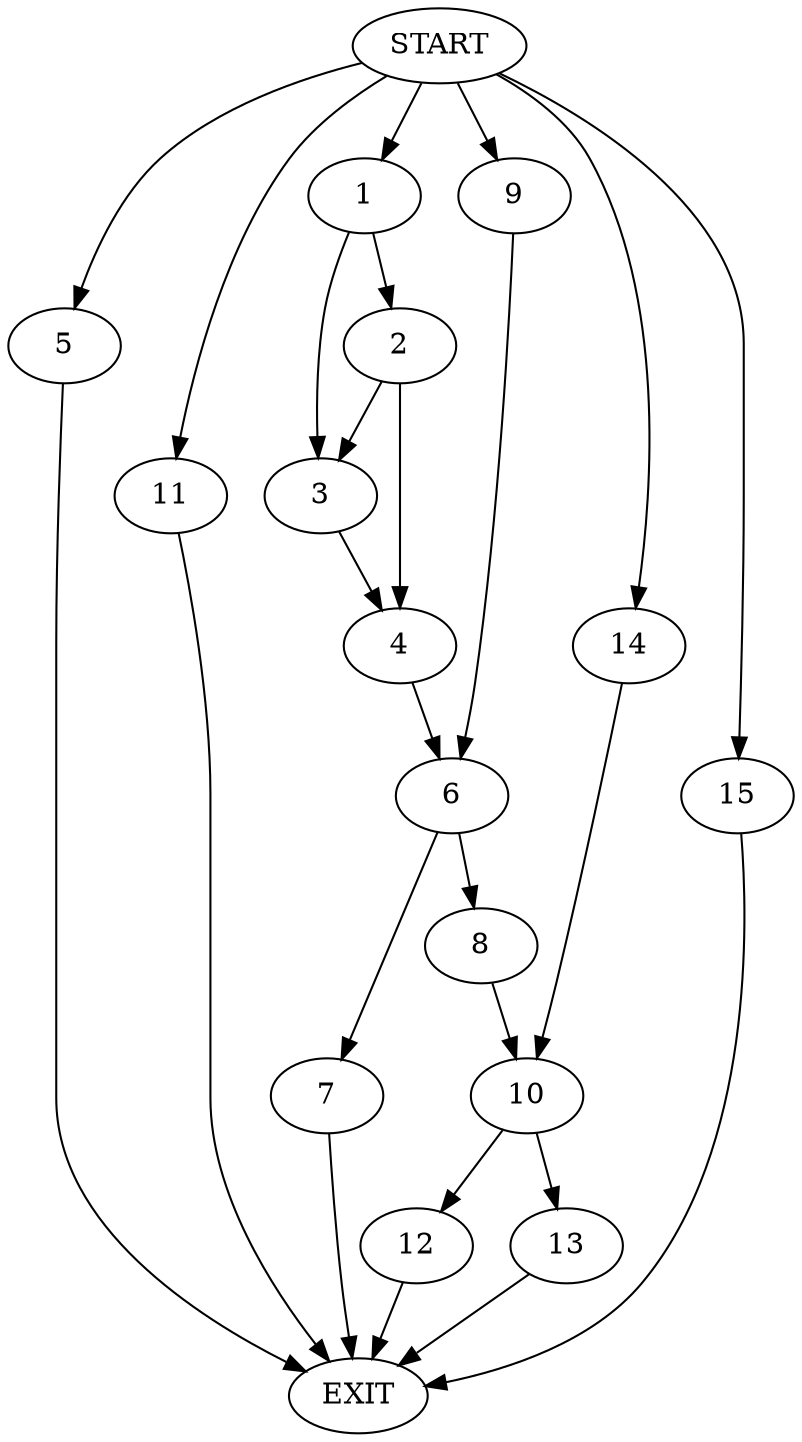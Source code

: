 digraph {
0 [label="START"]
16 [label="EXIT"]
0 -> 1
1 -> 2
1 -> 3
2 -> 4
2 -> 3
3 -> 4
0 -> 5
5 -> 16
4 -> 6
6 -> 7
6 -> 8
0 -> 9
9 -> 6
7 -> 16
8 -> 10
0 -> 11
11 -> 16
10 -> 12
10 -> 13
0 -> 14
14 -> 10
12 -> 16
13 -> 16
0 -> 15
15 -> 16
}
